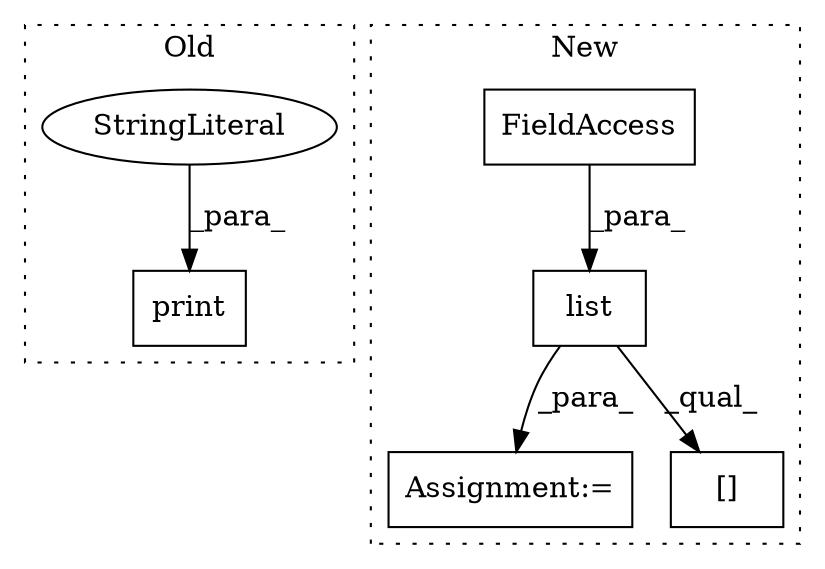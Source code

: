 digraph G {
subgraph cluster0 {
1 [label="print" a="32" s="965,982" l="6,1" shape="box"];
4 [label="StringLiteral" a="45" s="971" l="11" shape="ellipse"];
label = "Old";
style="dotted";
}
subgraph cluster1 {
2 [label="list" a="32" s="822,837" l="5,1" shape="box"];
3 [label="Assignment:=" a="7" s="802" l="1" shape="box"];
5 [label="FieldAccess" a="22" s="827" l="10" shape="box"];
6 [label="[]" a="2" s="822,840" l="17,1" shape="box"];
label = "New";
style="dotted";
}
2 -> 3 [label="_para_"];
2 -> 6 [label="_qual_"];
4 -> 1 [label="_para_"];
5 -> 2 [label="_para_"];
}